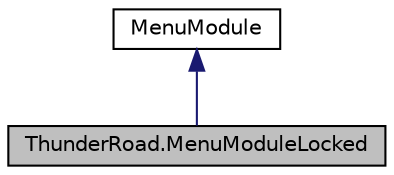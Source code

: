 digraph "ThunderRoad.MenuModuleLocked"
{
 // LATEX_PDF_SIZE
  edge [fontname="Helvetica",fontsize="10",labelfontname="Helvetica",labelfontsize="10"];
  node [fontname="Helvetica",fontsize="10",shape=record];
  Node1 [label="ThunderRoad.MenuModuleLocked",height=0.2,width=0.4,color="black", fillcolor="grey75", style="filled", fontcolor="black",tooltip="Class MenuModuleLocked. Implements the ThunderRoad.MenuModule"];
  Node2 -> Node1 [dir="back",color="midnightblue",fontsize="10",style="solid",fontname="Helvetica"];
  Node2 [label="MenuModule",height=0.2,width=0.4,color="black", fillcolor="white", style="filled",URL="$class_thunder_road_1_1_menu_module.html",tooltip="Class MenuModule."];
}
